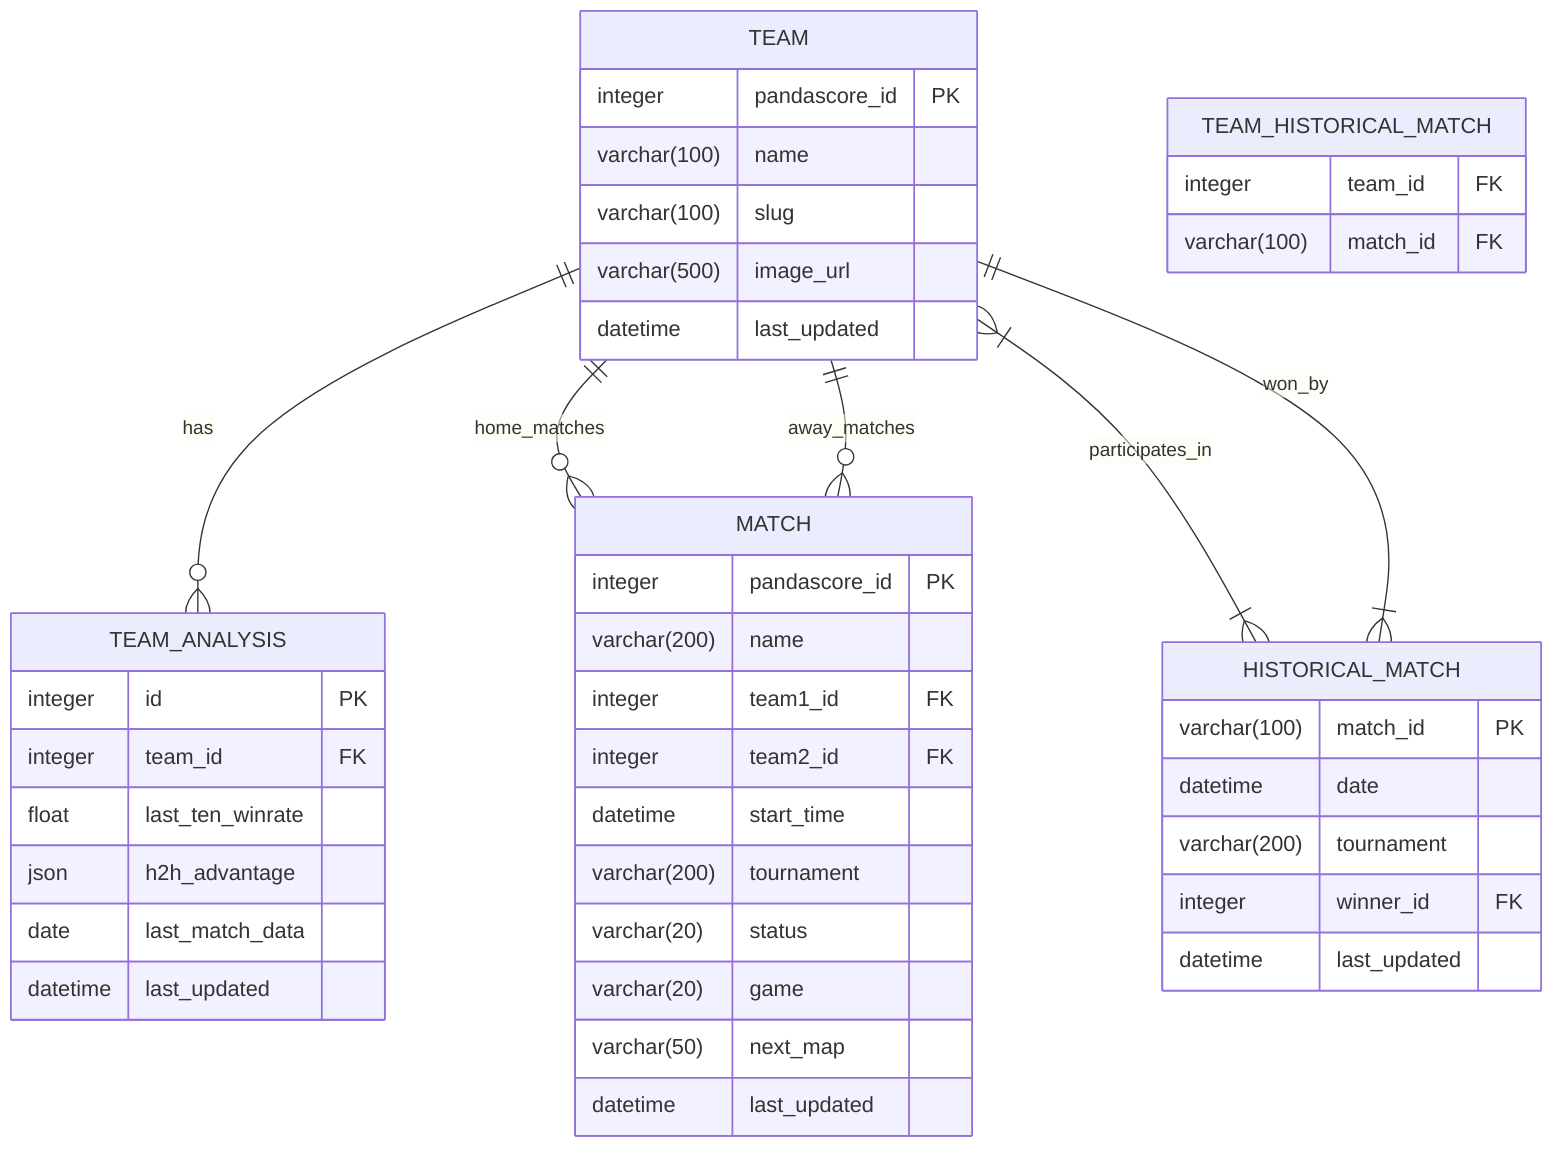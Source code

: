 erDiagram
    TEAM ||--o{ TEAM_ANALYSIS : "has"
    TEAM ||--o{ MATCH : "home_matches"
    TEAM ||--o{ MATCH : "away_matches"
    TEAM }|--|{ HISTORICAL_MATCH : "participates_in"
    HISTORICAL_MATCH }|--|| TEAM : "won_by"

    TEAM {
        integer pandascore_id PK
        varchar(100) name
        varchar(100) slug
        varchar(500) image_url
        datetime last_updated
    }
    
    TEAM_ANALYSIS {
        integer id PK
        integer team_id FK
        float last_ten_winrate
        json h2h_advantage
        date last_match_data
        datetime last_updated
    }
    
    MATCH {
        integer pandascore_id PK
        varchar(200) name
        integer team1_id FK
        integer team2_id FK
        datetime start_time
        varchar(200) tournament
        varchar(20) status
        varchar(20) game
        varchar(50) next_map
        datetime last_updated
    }
    
    HISTORICAL_MATCH {
        varchar(100) match_id PK
        datetime date
        varchar(200) tournament
        integer winner_id FK
        datetime last_updated
    }
    
    TEAM_HISTORICAL_MATCH {
        integer team_id FK
        varchar(100) match_id FK
    }